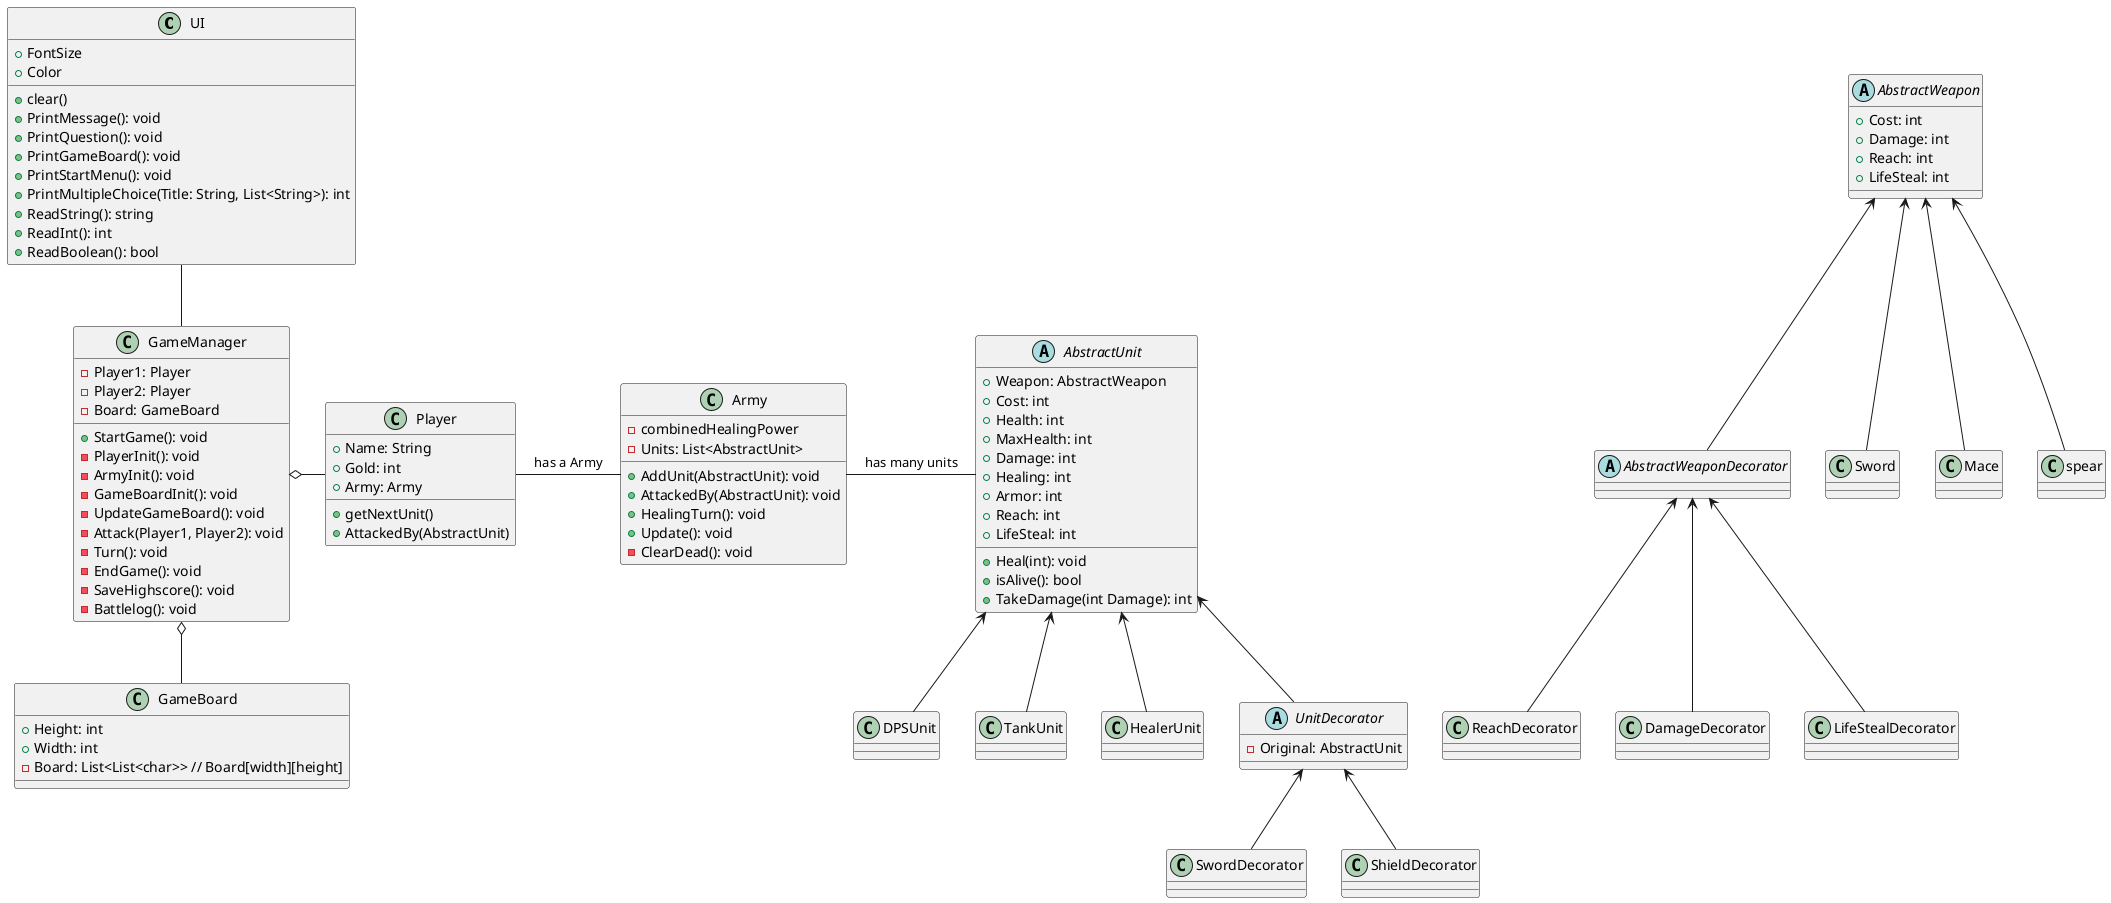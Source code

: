 @startuml
'https://plantuml.com/class-diagram
class UI{
+ FontSize
+ Color
+ clear()
+ PrintMessage(): void
+ PrintQuestion(): void
+ PrintGameBoard(): void
+ PrintStartMenu(): void
+ PrintMultipleChoice(Title: String, List<String>): int
+ ReadString(): string
+ ReadInt(): int
+ ReadBoolean(): bool
}
class GameManager{
- Player1: Player
- Player2: Player
- Board: GameBoard 
+ StartGame(): void
- PlayerInit(): void
- ArmyInit(): void
- GameBoardInit(): void
- UpdateGameBoard(): void
- Attack(Player1, Player2): void
- Turn(): void
- EndGame(): void
- SaveHighscore(): void
- Battlelog(): void
}
class GameBoard{
+ Height: int
+ Width: int
- Board: List<List<char>> // Board[width][height]
}


class Army {
- combinedHealingPower
- Units: List<AbstractUnit>
+ AddUnit(AbstractUnit): void
+ AttackedBy(AbstractUnit): void
+ HealingTurn(): void
+ Update(): void
- ClearDead(): void
}
class Player{
+ Name: String
+ Gold: int
+ Army: Army
+ getNextUnit()
+ AttackedBy(AbstractUnit)
}

abstract class AbstractUnit{
+ Weapon: AbstractWeapon
+ Cost: int
+ Health: int
+ MaxHealth: int
+ Damage: int
+ Healing: int
+ Armor: int
+ Reach: int
+ Heal(int): void
+ LifeSteal: int
+ isAlive(): bool
+ TakeDamage(int Damage): int
}
class DPSUnit
class TankUnit
class HealerUnit
abstract class UnitDecorator{
- Original: AbstractUnit
}
class SwordDecorator
class ShieldDecorator

abstract class AbstractWeapon{
+ Cost: int
+ Damage: int
+ Reach: int
+ LifeSteal: int
}

abstract class AbstractWeaponDecorator
class ReachDecorator
class DamageDecorator
class LifeStealDecorator

class Sword
class Mace
class spear

AbstractWeapon <-- AbstractWeaponDecorator
AbstractWeapon <-- Sword
AbstractWeapon <-- Mace
AbstractWeapon <-- spear

AbstractWeaponDecorator <-- ReachDecorator
AbstractWeaponDecorator <-- DamageDecorator
AbstractWeaponDecorator <-- LifeStealDecorator

UI -- GameManager
GameManager o- Player
GameManager o-- GameBoard
Player - Army : has a Army
Army - AbstractUnit : has many units
AbstractUnit <-- DPSUnit
AbstractUnit <-- TankUnit
AbstractUnit <-- HealerUnit
AbstractUnit <-- UnitDecorator
UnitDecorator <-- ShieldDecorator
UnitDecorator <-- SwordDecorator



@enduml